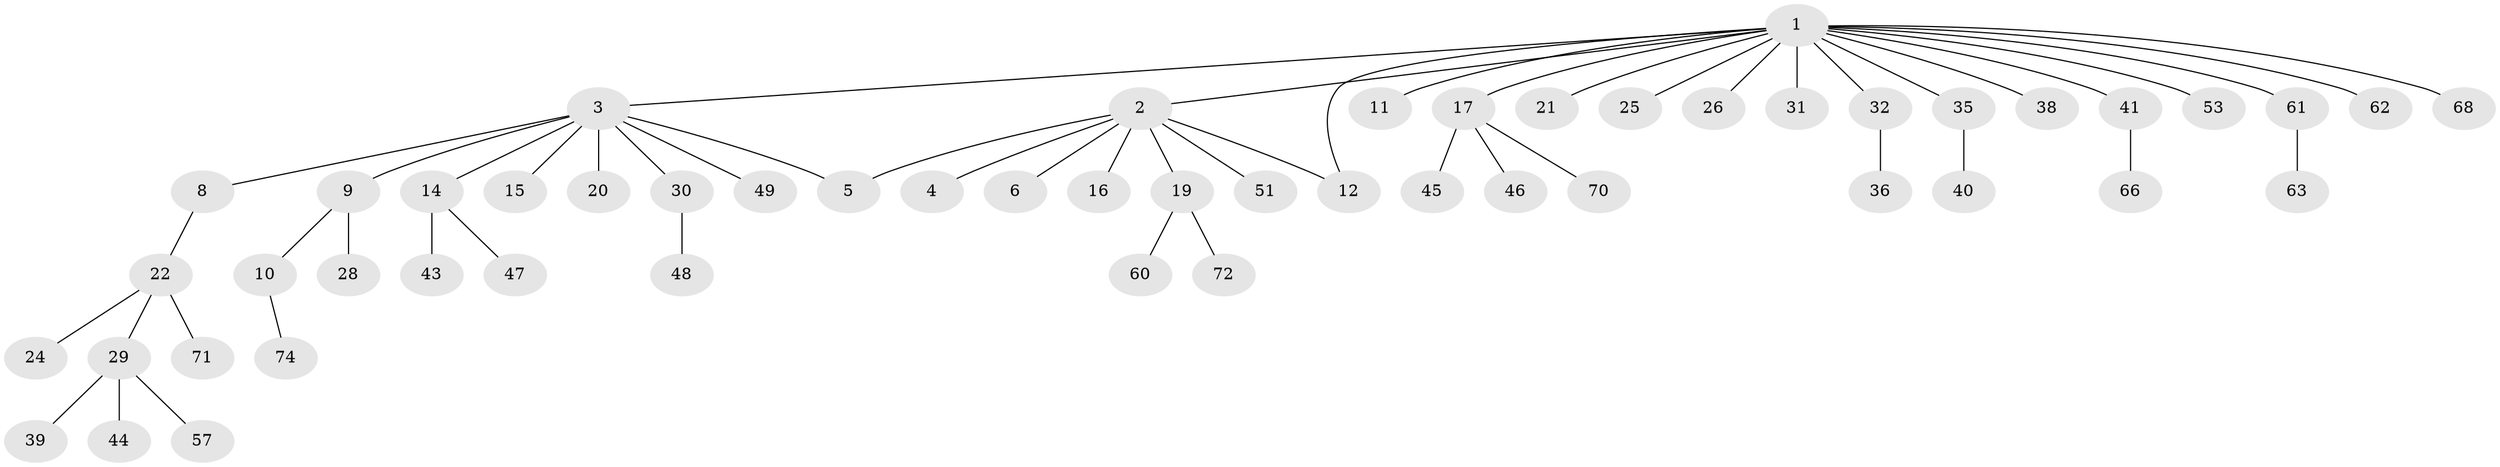 // Generated by graph-tools (version 1.1) at 2025/51/02/27/25 19:51:54]
// undirected, 53 vertices, 54 edges
graph export_dot {
graph [start="1"]
  node [color=gray90,style=filled];
  1 [super="+7"];
  2 [super="+27"];
  3 [super="+13"];
  4;
  5;
  6;
  8;
  9 [super="+18"];
  10 [super="+34"];
  11;
  12 [super="+58"];
  14 [super="+73"];
  15;
  16;
  17 [super="+54"];
  19 [super="+64"];
  20 [super="+37"];
  21;
  22 [super="+23"];
  24;
  25;
  26;
  28;
  29 [super="+33"];
  30;
  31;
  32 [super="+59"];
  35 [super="+67"];
  36 [super="+52"];
  38 [super="+42"];
  39;
  40 [super="+56"];
  41 [super="+55"];
  43;
  44;
  45 [super="+65"];
  46 [super="+69"];
  47;
  48;
  49 [super="+50"];
  51;
  53;
  57;
  60;
  61;
  62;
  63;
  66;
  68;
  70;
  71;
  72;
  74;
  1 -- 2;
  1 -- 3;
  1 -- 11;
  1 -- 12;
  1 -- 17;
  1 -- 21;
  1 -- 25;
  1 -- 31;
  1 -- 32;
  1 -- 35;
  1 -- 38;
  1 -- 41;
  1 -- 53;
  1 -- 62;
  1 -- 68;
  1 -- 26;
  1 -- 61;
  2 -- 4;
  2 -- 5;
  2 -- 6;
  2 -- 12;
  2 -- 16;
  2 -- 19;
  2 -- 51;
  3 -- 5;
  3 -- 8;
  3 -- 9;
  3 -- 15;
  3 -- 20;
  3 -- 30;
  3 -- 49;
  3 -- 14;
  8 -- 22;
  9 -- 10;
  9 -- 28;
  10 -- 74;
  14 -- 43;
  14 -- 47;
  17 -- 45;
  17 -- 46;
  17 -- 70;
  19 -- 60;
  19 -- 72;
  22 -- 29;
  22 -- 71;
  22 -- 24;
  29 -- 57;
  29 -- 44;
  29 -- 39;
  30 -- 48;
  32 -- 36;
  35 -- 40;
  41 -- 66;
  61 -- 63;
}
